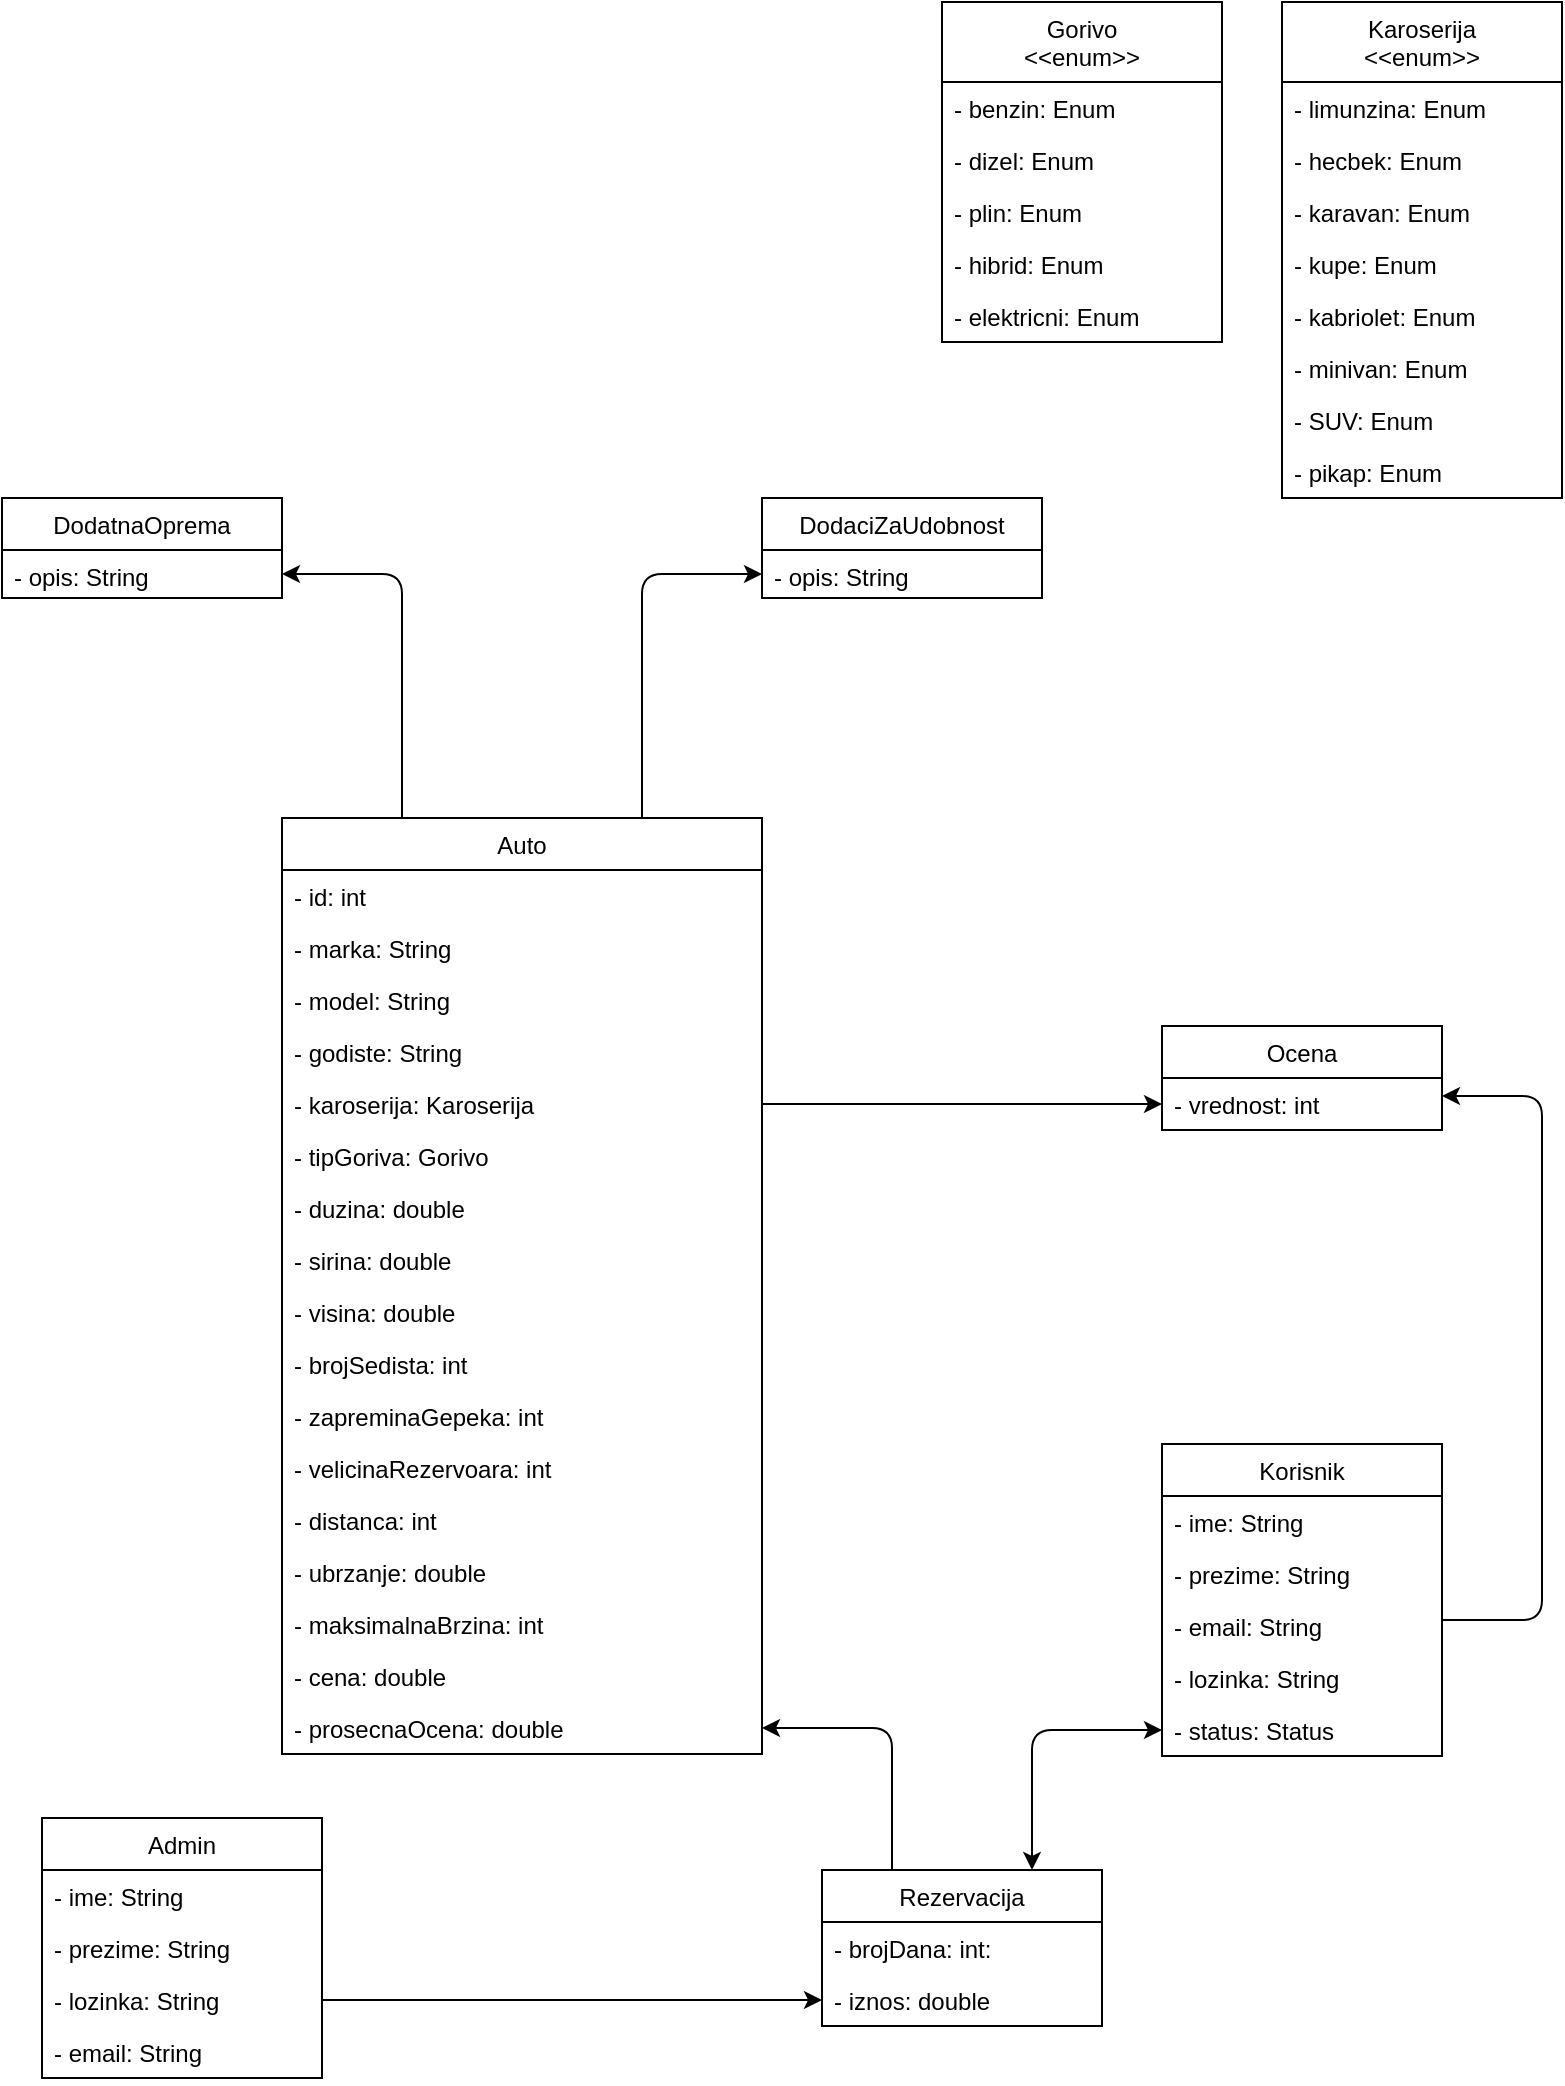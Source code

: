 <mxfile version="14.6.13" type="device"><diagram id="C5RBs43oDa-KdzZeNtuy" name="Page-1"><mxGraphModel dx="1673" dy="829" grid="1" gridSize="10" guides="1" tooltips="1" connect="1" arrows="1" fold="1" page="1" pageScale="1" pageWidth="827" pageHeight="1169" math="0" shadow="0"><root><mxCell id="WIyWlLk6GJQsqaUBKTNV-0"/><mxCell id="WIyWlLk6GJQsqaUBKTNV-1" parent="WIyWlLk6GJQsqaUBKTNV-0"/><mxCell id="YokBiM5KAn9NHH_1nziT-0" value="Auto" style="swimlane;fontStyle=0;childLayout=stackLayout;horizontal=1;startSize=26;fillColor=none;horizontalStack=0;resizeParent=1;resizeParentMax=0;resizeLast=0;collapsible=1;marginBottom=0;" vertex="1" parent="WIyWlLk6GJQsqaUBKTNV-1"><mxGeometry x="160" y="420" width="240" height="468" as="geometry"><mxRectangle x="160" y="420" width="60" height="26" as="alternateBounds"/></mxGeometry></mxCell><mxCell id="YokBiM5KAn9NHH_1nziT-39" value="- id: int" style="text;strokeColor=none;fillColor=none;align=left;verticalAlign=top;spacingLeft=4;spacingRight=4;overflow=hidden;rotatable=0;points=[[0,0.5],[1,0.5]];portConstraint=eastwest;" vertex="1" parent="YokBiM5KAn9NHH_1nziT-0"><mxGeometry y="26" width="240" height="26" as="geometry"/></mxCell><mxCell id="YokBiM5KAn9NHH_1nziT-1" value="- marka: String" style="text;strokeColor=none;fillColor=none;align=left;verticalAlign=top;spacingLeft=4;spacingRight=4;overflow=hidden;rotatable=0;points=[[0,0.5],[1,0.5]];portConstraint=eastwest;" vertex="1" parent="YokBiM5KAn9NHH_1nziT-0"><mxGeometry y="52" width="240" height="26" as="geometry"/></mxCell><mxCell id="YokBiM5KAn9NHH_1nziT-2" value="- model: String" style="text;strokeColor=none;fillColor=none;align=left;verticalAlign=top;spacingLeft=4;spacingRight=4;overflow=hidden;rotatable=0;points=[[0,0.5],[1,0.5]];portConstraint=eastwest;" vertex="1" parent="YokBiM5KAn9NHH_1nziT-0"><mxGeometry y="78" width="240" height="26" as="geometry"/></mxCell><mxCell id="YokBiM5KAn9NHH_1nziT-3" value="- godiste: String" style="text;strokeColor=none;fillColor=none;align=left;verticalAlign=top;spacingLeft=4;spacingRight=4;overflow=hidden;rotatable=0;points=[[0,0.5],[1,0.5]];portConstraint=eastwest;" vertex="1" parent="YokBiM5KAn9NHH_1nziT-0"><mxGeometry y="104" width="240" height="26" as="geometry"/></mxCell><mxCell id="YokBiM5KAn9NHH_1nziT-7" value="- karoserija: Karoserija" style="text;strokeColor=none;fillColor=none;align=left;verticalAlign=top;spacingLeft=4;spacingRight=4;overflow=hidden;rotatable=0;points=[[0,0.5],[1,0.5]];portConstraint=eastwest;" vertex="1" parent="YokBiM5KAn9NHH_1nziT-0"><mxGeometry y="130" width="240" height="26" as="geometry"/></mxCell><mxCell id="YokBiM5KAn9NHH_1nziT-6" value="- tipGoriva: Gorivo" style="text;strokeColor=none;fillColor=none;align=left;verticalAlign=top;spacingLeft=4;spacingRight=4;overflow=hidden;rotatable=0;points=[[0,0.5],[1,0.5]];portConstraint=eastwest;" vertex="1" parent="YokBiM5KAn9NHH_1nziT-0"><mxGeometry y="156" width="240" height="26" as="geometry"/></mxCell><mxCell id="YokBiM5KAn9NHH_1nziT-9" value="- duzina: double" style="text;strokeColor=none;fillColor=none;align=left;verticalAlign=top;spacingLeft=4;spacingRight=4;overflow=hidden;rotatable=0;points=[[0,0.5],[1,0.5]];portConstraint=eastwest;" vertex="1" parent="YokBiM5KAn9NHH_1nziT-0"><mxGeometry y="182" width="240" height="26" as="geometry"/></mxCell><mxCell id="YokBiM5KAn9NHH_1nziT-8" value="- sirina: double" style="text;strokeColor=none;fillColor=none;align=left;verticalAlign=top;spacingLeft=4;spacingRight=4;overflow=hidden;rotatable=0;points=[[0,0.5],[1,0.5]];portConstraint=eastwest;" vertex="1" parent="YokBiM5KAn9NHH_1nziT-0"><mxGeometry y="208" width="240" height="26" as="geometry"/></mxCell><mxCell id="YokBiM5KAn9NHH_1nziT-14" value="- visina: double" style="text;strokeColor=none;fillColor=none;align=left;verticalAlign=top;spacingLeft=4;spacingRight=4;overflow=hidden;rotatable=0;points=[[0,0.5],[1,0.5]];portConstraint=eastwest;" vertex="1" parent="YokBiM5KAn9NHH_1nziT-0"><mxGeometry y="234" width="240" height="26" as="geometry"/></mxCell><mxCell id="YokBiM5KAn9NHH_1nziT-11" value="- brojSedista: int" style="text;strokeColor=none;fillColor=none;align=left;verticalAlign=top;spacingLeft=4;spacingRight=4;overflow=hidden;rotatable=0;points=[[0,0.5],[1,0.5]];portConstraint=eastwest;" vertex="1" parent="YokBiM5KAn9NHH_1nziT-0"><mxGeometry y="260" width="240" height="26" as="geometry"/></mxCell><mxCell id="YokBiM5KAn9NHH_1nziT-13" value="- zapreminaGepeka: int" style="text;strokeColor=none;fillColor=none;align=left;verticalAlign=top;spacingLeft=4;spacingRight=4;overflow=hidden;rotatable=0;points=[[0,0.5],[1,0.5]];portConstraint=eastwest;" vertex="1" parent="YokBiM5KAn9NHH_1nziT-0"><mxGeometry y="286" width="240" height="26" as="geometry"/></mxCell><mxCell id="YokBiM5KAn9NHH_1nziT-12" value="- velicinaRezervoara: int" style="text;strokeColor=none;fillColor=none;align=left;verticalAlign=top;spacingLeft=4;spacingRight=4;overflow=hidden;rotatable=0;points=[[0,0.5],[1,0.5]];portConstraint=eastwest;" vertex="1" parent="YokBiM5KAn9NHH_1nziT-0"><mxGeometry y="312" width="240" height="26" as="geometry"/></mxCell><mxCell id="YokBiM5KAn9NHH_1nziT-15" value="- distanca: int" style="text;strokeColor=none;fillColor=none;align=left;verticalAlign=top;spacingLeft=4;spacingRight=4;overflow=hidden;rotatable=0;points=[[0,0.5],[1,0.5]];portConstraint=eastwest;" vertex="1" parent="YokBiM5KAn9NHH_1nziT-0"><mxGeometry y="338" width="240" height="26" as="geometry"/></mxCell><mxCell id="YokBiM5KAn9NHH_1nziT-17" value="- ubrzanje: double" style="text;strokeColor=none;fillColor=none;align=left;verticalAlign=top;spacingLeft=4;spacingRight=4;overflow=hidden;rotatable=0;points=[[0,0.5],[1,0.5]];portConstraint=eastwest;" vertex="1" parent="YokBiM5KAn9NHH_1nziT-0"><mxGeometry y="364" width="240" height="26" as="geometry"/></mxCell><mxCell id="YokBiM5KAn9NHH_1nziT-16" value="- maksimalnaBrzina: int" style="text;strokeColor=none;fillColor=none;align=left;verticalAlign=top;spacingLeft=4;spacingRight=4;overflow=hidden;rotatable=0;points=[[0,0.5],[1,0.5]];portConstraint=eastwest;" vertex="1" parent="YokBiM5KAn9NHH_1nziT-0"><mxGeometry y="390" width="240" height="26" as="geometry"/></mxCell><mxCell id="YokBiM5KAn9NHH_1nziT-5" value="- cena: double" style="text;strokeColor=none;fillColor=none;align=left;verticalAlign=top;spacingLeft=4;spacingRight=4;overflow=hidden;rotatable=0;points=[[0,0.5],[1,0.5]];portConstraint=eastwest;" vertex="1" parent="YokBiM5KAn9NHH_1nziT-0"><mxGeometry y="416" width="240" height="26" as="geometry"/></mxCell><mxCell id="YokBiM5KAn9NHH_1nziT-10" value="- prosecnaOcena: double" style="text;strokeColor=none;fillColor=none;align=left;verticalAlign=top;spacingLeft=4;spacingRight=4;overflow=hidden;rotatable=0;points=[[0,0.5],[1,0.5]];portConstraint=eastwest;" vertex="1" parent="YokBiM5KAn9NHH_1nziT-0"><mxGeometry y="442" width="240" height="26" as="geometry"/></mxCell><mxCell id="YokBiM5KAn9NHH_1nziT-18" value="DodatnaOprema" style="swimlane;fontStyle=0;childLayout=stackLayout;horizontal=1;startSize=26;fillColor=none;horizontalStack=0;resizeParent=1;resizeParentMax=0;resizeLast=0;collapsible=1;marginBottom=0;" vertex="1" parent="WIyWlLk6GJQsqaUBKTNV-1"><mxGeometry x="20" y="260" width="140" height="50" as="geometry"/></mxCell><mxCell id="YokBiM5KAn9NHH_1nziT-21" value="- opis: String" style="text;strokeColor=none;fillColor=none;align=left;verticalAlign=top;spacingLeft=4;spacingRight=4;overflow=hidden;rotatable=0;points=[[0,0.5],[1,0.5]];portConstraint=eastwest;" vertex="1" parent="YokBiM5KAn9NHH_1nziT-18"><mxGeometry y="26" width="140" height="24" as="geometry"/></mxCell><mxCell id="YokBiM5KAn9NHH_1nziT-22" value="DodaciZaUdobnost" style="swimlane;fontStyle=0;childLayout=stackLayout;horizontal=1;startSize=26;fillColor=none;horizontalStack=0;resizeParent=1;resizeParentMax=0;resizeLast=0;collapsible=1;marginBottom=0;" vertex="1" parent="WIyWlLk6GJQsqaUBKTNV-1"><mxGeometry x="400" y="260" width="140" height="50" as="geometry"/></mxCell><mxCell id="YokBiM5KAn9NHH_1nziT-23" value="- opis: String" style="text;strokeColor=none;fillColor=none;align=left;verticalAlign=top;spacingLeft=4;spacingRight=4;overflow=hidden;rotatable=0;points=[[0,0.5],[1,0.5]];portConstraint=eastwest;" vertex="1" parent="YokBiM5KAn9NHH_1nziT-22"><mxGeometry y="26" width="140" height="24" as="geometry"/></mxCell><mxCell id="YokBiM5KAn9NHH_1nziT-28" value="Ocena" style="swimlane;fontStyle=0;childLayout=stackLayout;horizontal=1;startSize=26;fillColor=none;horizontalStack=0;resizeParent=1;resizeParentMax=0;resizeLast=0;collapsible=1;marginBottom=0;" vertex="1" parent="WIyWlLk6GJQsqaUBKTNV-1"><mxGeometry x="600" y="524" width="140" height="52" as="geometry"/></mxCell><mxCell id="YokBiM5KAn9NHH_1nziT-29" value="- vrednost: int" style="text;strokeColor=none;fillColor=none;align=left;verticalAlign=top;spacingLeft=4;spacingRight=4;overflow=hidden;rotatable=0;points=[[0,0.5],[1,0.5]];portConstraint=eastwest;" vertex="1" parent="YokBiM5KAn9NHH_1nziT-28"><mxGeometry y="26" width="140" height="26" as="geometry"/></mxCell><mxCell id="YokBiM5KAn9NHH_1nziT-33" value="Korisnik" style="swimlane;fontStyle=0;childLayout=stackLayout;horizontal=1;startSize=26;fillColor=none;horizontalStack=0;resizeParent=1;resizeParentMax=0;resizeLast=0;collapsible=1;marginBottom=0;" vertex="1" parent="WIyWlLk6GJQsqaUBKTNV-1"><mxGeometry x="600" y="733" width="140" height="156" as="geometry"/></mxCell><mxCell id="YokBiM5KAn9NHH_1nziT-34" value="- ime: String" style="text;strokeColor=none;fillColor=none;align=left;verticalAlign=top;spacingLeft=4;spacingRight=4;overflow=hidden;rotatable=0;points=[[0,0.5],[1,0.5]];portConstraint=eastwest;" vertex="1" parent="YokBiM5KAn9NHH_1nziT-33"><mxGeometry y="26" width="140" height="26" as="geometry"/></mxCell><mxCell id="YokBiM5KAn9NHH_1nziT-35" value="- prezime: String" style="text;strokeColor=none;fillColor=none;align=left;verticalAlign=top;spacingLeft=4;spacingRight=4;overflow=hidden;rotatable=0;points=[[0,0.5],[1,0.5]];portConstraint=eastwest;" vertex="1" parent="YokBiM5KAn9NHH_1nziT-33"><mxGeometry y="52" width="140" height="26" as="geometry"/></mxCell><mxCell id="YokBiM5KAn9NHH_1nziT-36" value="- email: String" style="text;strokeColor=none;fillColor=none;align=left;verticalAlign=top;spacingLeft=4;spacingRight=4;overflow=hidden;rotatable=0;points=[[0,0.5],[1,0.5]];portConstraint=eastwest;" vertex="1" parent="YokBiM5KAn9NHH_1nziT-33"><mxGeometry y="78" width="140" height="26" as="geometry"/></mxCell><mxCell id="YokBiM5KAn9NHH_1nziT-40" value="- lozinka: String" style="text;strokeColor=none;fillColor=none;align=left;verticalAlign=top;spacingLeft=4;spacingRight=4;overflow=hidden;rotatable=0;points=[[0,0.5],[1,0.5]];portConstraint=eastwest;" vertex="1" parent="YokBiM5KAn9NHH_1nziT-33"><mxGeometry y="104" width="140" height="26" as="geometry"/></mxCell><mxCell id="YokBiM5KAn9NHH_1nziT-37" value="- status: Status" style="text;strokeColor=none;fillColor=none;align=left;verticalAlign=top;spacingLeft=4;spacingRight=4;overflow=hidden;rotatable=0;points=[[0,0.5],[1,0.5]];portConstraint=eastwest;" vertex="1" parent="YokBiM5KAn9NHH_1nziT-33"><mxGeometry y="130" width="140" height="26" as="geometry"/></mxCell><mxCell id="YokBiM5KAn9NHH_1nziT-49" value="" style="endArrow=classic;html=1;exitX=0.75;exitY=0;exitDx=0;exitDy=0;entryX=0;entryY=0.5;entryDx=0;entryDy=0;" edge="1" parent="WIyWlLk6GJQsqaUBKTNV-1" source="YokBiM5KAn9NHH_1nziT-0" target="YokBiM5KAn9NHH_1nziT-23"><mxGeometry width="50" height="50" relative="1" as="geometry"><mxPoint x="580" y="310" as="sourcePoint"/><mxPoint x="630" y="260" as="targetPoint"/><Array as="points"><mxPoint x="340" y="298"/></Array></mxGeometry></mxCell><mxCell id="YokBiM5KAn9NHH_1nziT-50" value="" style="endArrow=classic;html=1;exitX=0.25;exitY=0;exitDx=0;exitDy=0;entryX=1;entryY=0.5;entryDx=0;entryDy=0;" edge="1" parent="WIyWlLk6GJQsqaUBKTNV-1" source="YokBiM5KAn9NHH_1nziT-0" target="YokBiM5KAn9NHH_1nziT-21"><mxGeometry width="50" height="50" relative="1" as="geometry"><mxPoint x="390" y="260" as="sourcePoint"/><mxPoint x="440" y="210" as="targetPoint"/><Array as="points"><mxPoint x="220" y="298"/></Array></mxGeometry></mxCell><mxCell id="YokBiM5KAn9NHH_1nziT-51" value="" style="endArrow=classic;html=1;entryX=0;entryY=0.5;entryDx=0;entryDy=0;exitX=1;exitY=0.5;exitDx=0;exitDy=0;" edge="1" parent="WIyWlLk6GJQsqaUBKTNV-1" source="YokBiM5KAn9NHH_1nziT-7" target="YokBiM5KAn9NHH_1nziT-29"><mxGeometry width="50" height="50" relative="1" as="geometry"><mxPoint x="390" y="680" as="sourcePoint"/><mxPoint x="440" y="630" as="targetPoint"/></mxGeometry></mxCell><mxCell id="YokBiM5KAn9NHH_1nziT-52" value="" style="endArrow=classic;html=1;entryX=1;entryY=0.5;entryDx=0;entryDy=0;exitX=1;exitY=0.5;exitDx=0;exitDy=0;" edge="1" parent="WIyWlLk6GJQsqaUBKTNV-1"><mxGeometry width="50" height="50" relative="1" as="geometry"><mxPoint x="740" y="821" as="sourcePoint"/><mxPoint x="740" y="559" as="targetPoint"/><Array as="points"><mxPoint x="790" y="821"/><mxPoint x="790" y="559"/></Array></mxGeometry></mxCell><mxCell id="YokBiM5KAn9NHH_1nziT-54" value="Admin" style="swimlane;fontStyle=0;childLayout=stackLayout;horizontal=1;startSize=26;fillColor=none;horizontalStack=0;resizeParent=1;resizeParentMax=0;resizeLast=0;collapsible=1;marginBottom=0;" vertex="1" parent="WIyWlLk6GJQsqaUBKTNV-1"><mxGeometry x="40" y="920" width="140" height="130" as="geometry"/></mxCell><mxCell id="YokBiM5KAn9NHH_1nziT-58" value="- ime: String" style="text;strokeColor=none;fillColor=none;align=left;verticalAlign=top;spacingLeft=4;spacingRight=4;overflow=hidden;rotatable=0;points=[[0,0.5],[1,0.5]];portConstraint=eastwest;" vertex="1" parent="YokBiM5KAn9NHH_1nziT-54"><mxGeometry y="26" width="140" height="26" as="geometry"/></mxCell><mxCell id="YokBiM5KAn9NHH_1nziT-59" value="- prezime: String" style="text;strokeColor=none;fillColor=none;align=left;verticalAlign=top;spacingLeft=4;spacingRight=4;overflow=hidden;rotatable=0;points=[[0,0.5],[1,0.5]];portConstraint=eastwest;" vertex="1" parent="YokBiM5KAn9NHH_1nziT-54"><mxGeometry y="52" width="140" height="26" as="geometry"/></mxCell><mxCell id="YokBiM5KAn9NHH_1nziT-61" value="- lozinka: String" style="text;strokeColor=none;fillColor=none;align=left;verticalAlign=top;spacingLeft=4;spacingRight=4;overflow=hidden;rotatable=0;points=[[0,0.5],[1,0.5]];portConstraint=eastwest;" vertex="1" parent="YokBiM5KAn9NHH_1nziT-54"><mxGeometry y="78" width="140" height="26" as="geometry"/></mxCell><mxCell id="YokBiM5KAn9NHH_1nziT-60" value="- email: String" style="text;strokeColor=none;fillColor=none;align=left;verticalAlign=top;spacingLeft=4;spacingRight=4;overflow=hidden;rotatable=0;points=[[0,0.5],[1,0.5]];portConstraint=eastwest;" vertex="1" parent="YokBiM5KAn9NHH_1nziT-54"><mxGeometry y="104" width="140" height="26" as="geometry"/></mxCell><mxCell id="YokBiM5KAn9NHH_1nziT-62" value="Gorivo&#10;&lt;&lt;enum&gt;&gt;" style="swimlane;fontStyle=0;childLayout=stackLayout;horizontal=1;startSize=40;fillColor=none;horizontalStack=0;resizeParent=1;resizeParentMax=0;resizeLast=0;collapsible=1;marginBottom=0;fontSize=12;" vertex="1" parent="WIyWlLk6GJQsqaUBKTNV-1"><mxGeometry x="490" y="12" width="140" height="170" as="geometry"><mxRectangle x="500" y="12" width="90" height="40" as="alternateBounds"/></mxGeometry></mxCell><mxCell id="YokBiM5KAn9NHH_1nziT-63" value="- benzin: Enum" style="text;strokeColor=none;fillColor=none;align=left;verticalAlign=top;spacingLeft=4;spacingRight=4;overflow=hidden;rotatable=0;points=[[0,0.5],[1,0.5]];portConstraint=eastwest;" vertex="1" parent="YokBiM5KAn9NHH_1nziT-62"><mxGeometry y="40" width="140" height="26" as="geometry"/></mxCell><mxCell id="YokBiM5KAn9NHH_1nziT-64" value="- dizel: Enum" style="text;strokeColor=none;fillColor=none;align=left;verticalAlign=top;spacingLeft=4;spacingRight=4;overflow=hidden;rotatable=0;points=[[0,0.5],[1,0.5]];portConstraint=eastwest;" vertex="1" parent="YokBiM5KAn9NHH_1nziT-62"><mxGeometry y="66" width="140" height="26" as="geometry"/></mxCell><mxCell id="YokBiM5KAn9NHH_1nziT-65" value="- plin: Enum" style="text;strokeColor=none;fillColor=none;align=left;verticalAlign=top;spacingLeft=4;spacingRight=4;overflow=hidden;rotatable=0;points=[[0,0.5],[1,0.5]];portConstraint=eastwest;" vertex="1" parent="YokBiM5KAn9NHH_1nziT-62"><mxGeometry y="92" width="140" height="26" as="geometry"/></mxCell><mxCell id="YokBiM5KAn9NHH_1nziT-67" value="- hibrid: Enum" style="text;strokeColor=none;fillColor=none;align=left;verticalAlign=top;spacingLeft=4;spacingRight=4;overflow=hidden;rotatable=0;points=[[0,0.5],[1,0.5]];portConstraint=eastwest;" vertex="1" parent="YokBiM5KAn9NHH_1nziT-62"><mxGeometry y="118" width="140" height="26" as="geometry"/></mxCell><mxCell id="YokBiM5KAn9NHH_1nziT-66" value="- elektricni: Enum" style="text;strokeColor=none;fillColor=none;align=left;verticalAlign=top;spacingLeft=4;spacingRight=4;overflow=hidden;rotatable=0;points=[[0,0.5],[1,0.5]];portConstraint=eastwest;" vertex="1" parent="YokBiM5KAn9NHH_1nziT-62"><mxGeometry y="144" width="140" height="26" as="geometry"/></mxCell><mxCell id="YokBiM5KAn9NHH_1nziT-68" value="Karoserija&#10;&lt;&lt;enum&gt;&gt;" style="swimlane;fontStyle=0;childLayout=stackLayout;horizontal=1;startSize=40;fillColor=none;horizontalStack=0;resizeParent=1;resizeParentMax=0;resizeLast=0;collapsible=1;marginBottom=0;fontSize=12;" vertex="1" parent="WIyWlLk6GJQsqaUBKTNV-1"><mxGeometry x="660" y="12" width="140" height="248" as="geometry"/></mxCell><mxCell id="YokBiM5KAn9NHH_1nziT-69" value="- limunzina: Enum" style="text;strokeColor=none;fillColor=none;align=left;verticalAlign=top;spacingLeft=4;spacingRight=4;overflow=hidden;rotatable=0;points=[[0,0.5],[1,0.5]];portConstraint=eastwest;" vertex="1" parent="YokBiM5KAn9NHH_1nziT-68"><mxGeometry y="40" width="140" height="26" as="geometry"/></mxCell><mxCell id="YokBiM5KAn9NHH_1nziT-70" value="- hecbek: Enum" style="text;strokeColor=none;fillColor=none;align=left;verticalAlign=top;spacingLeft=4;spacingRight=4;overflow=hidden;rotatable=0;points=[[0,0.5],[1,0.5]];portConstraint=eastwest;" vertex="1" parent="YokBiM5KAn9NHH_1nziT-68"><mxGeometry y="66" width="140" height="26" as="geometry"/></mxCell><mxCell id="YokBiM5KAn9NHH_1nziT-71" value="- karavan: Enum" style="text;strokeColor=none;fillColor=none;align=left;verticalAlign=top;spacingLeft=4;spacingRight=4;overflow=hidden;rotatable=0;points=[[0,0.5],[1,0.5]];portConstraint=eastwest;" vertex="1" parent="YokBiM5KAn9NHH_1nziT-68"><mxGeometry y="92" width="140" height="26" as="geometry"/></mxCell><mxCell id="YokBiM5KAn9NHH_1nziT-72" value="- kupe: Enum" style="text;strokeColor=none;fillColor=none;align=left;verticalAlign=top;spacingLeft=4;spacingRight=4;overflow=hidden;rotatable=0;points=[[0,0.5],[1,0.5]];portConstraint=eastwest;" vertex="1" parent="YokBiM5KAn9NHH_1nziT-68"><mxGeometry y="118" width="140" height="26" as="geometry"/></mxCell><mxCell id="YokBiM5KAn9NHH_1nziT-73" value="- kabriolet: Enum" style="text;strokeColor=none;fillColor=none;align=left;verticalAlign=top;spacingLeft=4;spacingRight=4;overflow=hidden;rotatable=0;points=[[0,0.5],[1,0.5]];portConstraint=eastwest;" vertex="1" parent="YokBiM5KAn9NHH_1nziT-68"><mxGeometry y="144" width="140" height="26" as="geometry"/></mxCell><mxCell id="YokBiM5KAn9NHH_1nziT-4" value="- minivan: Enum" style="text;strokeColor=none;fillColor=none;align=left;verticalAlign=top;spacingLeft=4;spacingRight=4;overflow=hidden;rotatable=0;points=[[0,0.5],[1,0.5]];portConstraint=eastwest;" vertex="1" parent="YokBiM5KAn9NHH_1nziT-68"><mxGeometry y="170" width="140" height="26" as="geometry"/></mxCell><mxCell id="YokBiM5KAn9NHH_1nziT-76" value="- SUV: Enum" style="text;strokeColor=none;fillColor=none;align=left;verticalAlign=top;spacingLeft=4;spacingRight=4;overflow=hidden;rotatable=0;points=[[0,0.5],[1,0.5]];portConstraint=eastwest;fontSize=12;" vertex="1" parent="YokBiM5KAn9NHH_1nziT-68"><mxGeometry y="196" width="140" height="26" as="geometry"/></mxCell><mxCell id="YokBiM5KAn9NHH_1nziT-75" value="- pikap: Enum" style="text;strokeColor=none;fillColor=none;align=left;verticalAlign=top;spacingLeft=4;spacingRight=4;overflow=hidden;rotatable=0;points=[[0,0.5],[1,0.5]];portConstraint=eastwest;fontSize=12;" vertex="1" parent="YokBiM5KAn9NHH_1nziT-68"><mxGeometry y="222" width="140" height="26" as="geometry"/></mxCell><mxCell id="YokBiM5KAn9NHH_1nziT-77" value="Rezervacija" style="swimlane;fontStyle=0;childLayout=stackLayout;horizontal=1;startSize=26;fillColor=none;horizontalStack=0;resizeParent=1;resizeParentMax=0;resizeLast=0;collapsible=1;marginBottom=0;fontSize=12;" vertex="1" parent="WIyWlLk6GJQsqaUBKTNV-1"><mxGeometry x="430" y="946" width="140" height="78" as="geometry"/></mxCell><mxCell id="YokBiM5KAn9NHH_1nziT-78" value="- brojDana: int: " style="text;strokeColor=none;fillColor=none;align=left;verticalAlign=top;spacingLeft=4;spacingRight=4;overflow=hidden;rotatable=0;points=[[0,0.5],[1,0.5]];portConstraint=eastwest;" vertex="1" parent="YokBiM5KAn9NHH_1nziT-77"><mxGeometry y="26" width="140" height="26" as="geometry"/></mxCell><mxCell id="YokBiM5KAn9NHH_1nziT-79" value="- iznos: double" style="text;strokeColor=none;fillColor=none;align=left;verticalAlign=top;spacingLeft=4;spacingRight=4;overflow=hidden;rotatable=0;points=[[0,0.5],[1,0.5]];portConstraint=eastwest;" vertex="1" parent="YokBiM5KAn9NHH_1nziT-77"><mxGeometry y="52" width="140" height="26" as="geometry"/></mxCell><mxCell id="YokBiM5KAn9NHH_1nziT-81" value="" style="endArrow=classic;html=1;fontSize=12;entryX=1;entryY=0.5;entryDx=0;entryDy=0;exitX=0.25;exitY=0;exitDx=0;exitDy=0;" edge="1" parent="WIyWlLk6GJQsqaUBKTNV-1" source="YokBiM5KAn9NHH_1nziT-77" target="YokBiM5KAn9NHH_1nziT-10"><mxGeometry width="50" height="50" relative="1" as="geometry"><mxPoint x="440" y="1000" as="sourcePoint"/><mxPoint x="490" y="950" as="targetPoint"/><Array as="points"><mxPoint x="465" y="875"/></Array></mxGeometry></mxCell><mxCell id="YokBiM5KAn9NHH_1nziT-82" value="" style="endArrow=classic;startArrow=classic;html=1;fontSize=12;entryX=0;entryY=0.5;entryDx=0;entryDy=0;exitX=0.75;exitY=0;exitDx=0;exitDy=0;" edge="1" parent="WIyWlLk6GJQsqaUBKTNV-1" source="YokBiM5KAn9NHH_1nziT-77" target="YokBiM5KAn9NHH_1nziT-37"><mxGeometry width="50" height="50" relative="1" as="geometry"><mxPoint x="440" y="1000" as="sourcePoint"/><mxPoint x="490" y="950" as="targetPoint"/><Array as="points"><mxPoint x="535" y="876"/></Array></mxGeometry></mxCell><mxCell id="YokBiM5KAn9NHH_1nziT-83" value="" style="endArrow=classic;html=1;fontSize=12;exitX=1;exitY=0.5;exitDx=0;exitDy=0;entryX=0;entryY=0.5;entryDx=0;entryDy=0;" edge="1" parent="WIyWlLk6GJQsqaUBKTNV-1" source="YokBiM5KAn9NHH_1nziT-61" target="YokBiM5KAn9NHH_1nziT-79"><mxGeometry width="50" height="50" relative="1" as="geometry"><mxPoint x="440" y="680" as="sourcePoint"/><mxPoint x="490" y="630" as="targetPoint"/></mxGeometry></mxCell></root></mxGraphModel></diagram></mxfile>